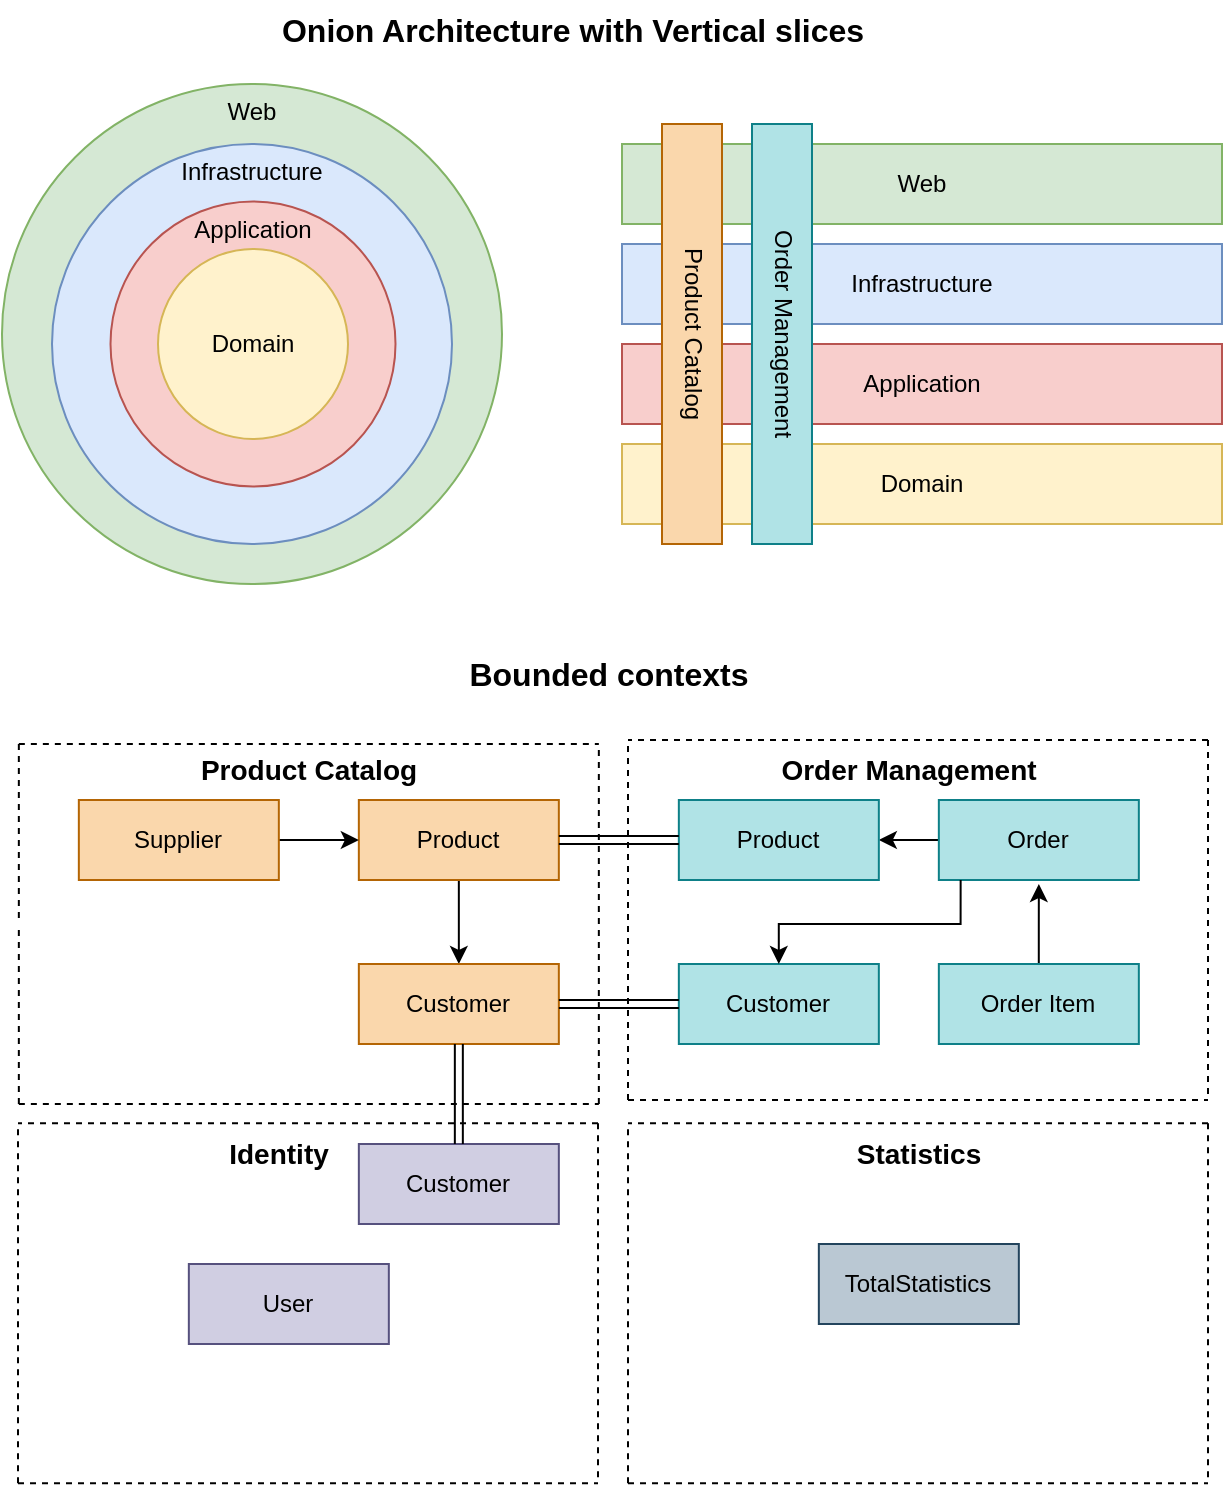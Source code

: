 <mxfile version="24.6.2" type="device">
  <diagram name="Page-1" id="ZrQ4E8rdgtlPwCTKwwUb">
    <mxGraphModel dx="1434" dy="795" grid="1" gridSize="10" guides="1" tooltips="1" connect="1" arrows="1" fold="1" page="1" pageScale="1" pageWidth="850" pageHeight="1100" math="0" shadow="0">
      <root>
        <mxCell id="0" />
        <mxCell id="1" parent="0" />
        <mxCell id="8YKS98b0J3CMirZMJ1gD-73" value="" style="group" parent="1" vertex="1" connectable="0">
          <mxGeometry x="120" y="50" width="250" height="250" as="geometry" />
        </mxCell>
        <mxCell id="8YKS98b0J3CMirZMJ1gD-64" value="&lt;div&gt;&lt;span style=&quot;background-color: initial;&quot;&gt;&lt;font style=&quot;font-size: 12px;&quot;&gt;Web&lt;/font&gt;&lt;/span&gt;&lt;br&gt;&lt;/div&gt;" style="ellipse;whiteSpace=wrap;html=1;aspect=fixed;verticalAlign=top;fillColor=#d5e8d4;strokeColor=#82b366;" parent="8YKS98b0J3CMirZMJ1gD-73" vertex="1">
          <mxGeometry width="250" height="250" as="geometry" />
        </mxCell>
        <mxCell id="8YKS98b0J3CMirZMJ1gD-63" value="&lt;div&gt;&lt;span style=&quot;background-color: initial;&quot;&gt;&lt;font style=&quot;font-size: 12px;&quot;&gt;Infrastructure&lt;/font&gt;&lt;/span&gt;&lt;br&gt;&lt;/div&gt;" style="ellipse;whiteSpace=wrap;html=1;aspect=fixed;verticalAlign=top;fillColor=#dae8fc;strokeColor=#6c8ebf;" parent="8YKS98b0J3CMirZMJ1gD-73" vertex="1">
          <mxGeometry x="25" y="30" width="200" height="200" as="geometry" />
        </mxCell>
        <mxCell id="8YKS98b0J3CMirZMJ1gD-62" value="&lt;div&gt;&lt;span style=&quot;background-color: initial;&quot;&gt;&lt;font style=&quot;font-size: 12px;&quot;&gt;Application&lt;/font&gt;&lt;/span&gt;&lt;br&gt;&lt;/div&gt;" style="ellipse;whiteSpace=wrap;html=1;aspect=fixed;verticalAlign=top;fillColor=#f8cecc;strokeColor=#b85450;" parent="8YKS98b0J3CMirZMJ1gD-73" vertex="1">
          <mxGeometry x="54.25" y="58.75" width="142.5" height="142.5" as="geometry" />
        </mxCell>
        <mxCell id="8YKS98b0J3CMirZMJ1gD-61" value="&lt;font style=&quot;font-size: 12px;&quot;&gt;Domain&lt;/font&gt;" style="ellipse;whiteSpace=wrap;html=1;aspect=fixed;fillColor=#fff2cc;strokeColor=#d6b656;" parent="8YKS98b0J3CMirZMJ1gD-73" vertex="1">
          <mxGeometry x="78" y="82.5" width="95" height="95" as="geometry" />
        </mxCell>
        <mxCell id="8YKS98b0J3CMirZMJ1gD-74" value="" style="group" parent="1" vertex="1" connectable="0">
          <mxGeometry x="430" y="60" width="300" height="220" as="geometry" />
        </mxCell>
        <mxCell id="8YKS98b0J3CMirZMJ1gD-65" value="Web" style="rounded=0;whiteSpace=wrap;html=1;fillColor=#d5e8d4;strokeColor=#82b366;" parent="8YKS98b0J3CMirZMJ1gD-74" vertex="1">
          <mxGeometry y="20" width="300" height="40" as="geometry" />
        </mxCell>
        <mxCell id="8YKS98b0J3CMirZMJ1gD-66" value="Infrastructure" style="rounded=0;whiteSpace=wrap;html=1;fillColor=#dae8fc;strokeColor=#6c8ebf;" parent="8YKS98b0J3CMirZMJ1gD-74" vertex="1">
          <mxGeometry y="70" width="300" height="40" as="geometry" />
        </mxCell>
        <mxCell id="8YKS98b0J3CMirZMJ1gD-67" value="Application" style="rounded=0;whiteSpace=wrap;html=1;fillColor=#f8cecc;strokeColor=#b85450;" parent="8YKS98b0J3CMirZMJ1gD-74" vertex="1">
          <mxGeometry y="120" width="300" height="40" as="geometry" />
        </mxCell>
        <mxCell id="8YKS98b0J3CMirZMJ1gD-68" value="Domain" style="rounded=0;whiteSpace=wrap;html=1;fillColor=#fff2cc;strokeColor=#d6b656;" parent="8YKS98b0J3CMirZMJ1gD-74" vertex="1">
          <mxGeometry y="170" width="300" height="40" as="geometry" />
        </mxCell>
        <mxCell id="8YKS98b0J3CMirZMJ1gD-69" value="Product Catalog" style="rounded=0;whiteSpace=wrap;html=1;textDirection=vertical-lr;fillColor=#fad7ac;strokeColor=#b46504;" parent="8YKS98b0J3CMirZMJ1gD-74" vertex="1">
          <mxGeometry x="20" y="10" width="30" height="210" as="geometry" />
        </mxCell>
        <mxCell id="8YKS98b0J3CMirZMJ1gD-71" value="Order Management" style="rounded=0;whiteSpace=wrap;html=1;textDirection=vertical-lr;fillColor=#b0e3e6;strokeColor=#0e8088;" parent="8YKS98b0J3CMirZMJ1gD-74" vertex="1">
          <mxGeometry x="65" y="10" width="30" height="210" as="geometry" />
        </mxCell>
        <mxCell id="8YKS98b0J3CMirZMJ1gD-75" value="" style="group" parent="1" vertex="1" connectable="0">
          <mxGeometry x="128.0" y="330" width="595" height="419.58" as="geometry" />
        </mxCell>
        <mxCell id="8YKS98b0J3CMirZMJ1gD-54" style="edgeStyle=orthogonalEdgeStyle;rounded=0;orthogonalLoop=1;jettySize=auto;html=1;entryX=0.5;entryY=0;entryDx=0;entryDy=0;" parent="8YKS98b0J3CMirZMJ1gD-75" source="8YKS98b0J3CMirZMJ1gD-1" target="8YKS98b0J3CMirZMJ1gD-12" edge="1">
          <mxGeometry relative="1" as="geometry" />
        </mxCell>
        <mxCell id="8YKS98b0J3CMirZMJ1gD-1" value="Product" style="rounded=0;whiteSpace=wrap;html=1;verticalAlign=middle;fillColor=#fad7ac;strokeColor=#b46504;" parent="8YKS98b0J3CMirZMJ1gD-75" vertex="1">
          <mxGeometry x="170.42" y="78" width="100" height="40" as="geometry" />
        </mxCell>
        <mxCell id="8YKS98b0J3CMirZMJ1gD-53" style="edgeStyle=orthogonalEdgeStyle;rounded=0;orthogonalLoop=1;jettySize=auto;html=1;entryX=0;entryY=0.5;entryDx=0;entryDy=0;" parent="8YKS98b0J3CMirZMJ1gD-75" source="8YKS98b0J3CMirZMJ1gD-9" target="8YKS98b0J3CMirZMJ1gD-1" edge="1">
          <mxGeometry relative="1" as="geometry" />
        </mxCell>
        <mxCell id="8YKS98b0J3CMirZMJ1gD-9" value="Supplier" style="rounded=0;whiteSpace=wrap;html=1;verticalAlign=middle;fillColor=#fad7ac;strokeColor=#b46504;" parent="8YKS98b0J3CMirZMJ1gD-75" vertex="1">
          <mxGeometry x="30.42" y="78" width="100" height="40" as="geometry" />
        </mxCell>
        <mxCell id="8YKS98b0J3CMirZMJ1gD-56" style="edgeStyle=orthogonalEdgeStyle;rounded=0;orthogonalLoop=1;jettySize=auto;html=1;" parent="8YKS98b0J3CMirZMJ1gD-75" source="8YKS98b0J3CMirZMJ1gD-10" edge="1">
          <mxGeometry relative="1" as="geometry">
            <mxPoint x="510.42" y="120" as="targetPoint" />
          </mxGeometry>
        </mxCell>
        <mxCell id="8YKS98b0J3CMirZMJ1gD-10" value="Order Item" style="rounded=0;whiteSpace=wrap;html=1;verticalAlign=middle;fillColor=#b0e3e6;strokeColor=#0e8088;" parent="8YKS98b0J3CMirZMJ1gD-75" vertex="1">
          <mxGeometry x="460.42" y="160" width="100" height="40" as="geometry" />
        </mxCell>
        <mxCell id="8YKS98b0J3CMirZMJ1gD-55" style="edgeStyle=orthogonalEdgeStyle;rounded=0;orthogonalLoop=1;jettySize=auto;html=1;entryX=1;entryY=0.5;entryDx=0;entryDy=0;" parent="8YKS98b0J3CMirZMJ1gD-75" source="8YKS98b0J3CMirZMJ1gD-11" target="8YKS98b0J3CMirZMJ1gD-50" edge="1">
          <mxGeometry relative="1" as="geometry" />
        </mxCell>
        <mxCell id="8YKS98b0J3CMirZMJ1gD-11" value="Order" style="rounded=0;whiteSpace=wrap;html=1;verticalAlign=middle;fillColor=#b0e3e6;strokeColor=#0e8088;" parent="8YKS98b0J3CMirZMJ1gD-75" vertex="1">
          <mxGeometry x="460.42" y="78" width="100" height="40" as="geometry" />
        </mxCell>
        <mxCell id="8YKS98b0J3CMirZMJ1gD-12" value="Customer" style="rounded=0;whiteSpace=wrap;html=1;verticalAlign=middle;fillColor=#fad7ac;strokeColor=#b46504;" parent="8YKS98b0J3CMirZMJ1gD-75" vertex="1">
          <mxGeometry x="170.42" y="160" width="100" height="40" as="geometry" />
        </mxCell>
        <mxCell id="8YKS98b0J3CMirZMJ1gD-14" value="TotalStatistics" style="rounded=0;whiteSpace=wrap;html=1;verticalAlign=middle;fillColor=#bac8d3;strokeColor=#23445d;" parent="8YKS98b0J3CMirZMJ1gD-75" vertex="1">
          <mxGeometry x="400.42" y="300" width="100" height="40" as="geometry" />
        </mxCell>
        <mxCell id="8YKS98b0J3CMirZMJ1gD-15" value="" style="endArrow=none;dashed=1;html=1;rounded=0;" parent="8YKS98b0J3CMirZMJ1gD-75" edge="1">
          <mxGeometry width="50" height="50" relative="1" as="geometry">
            <mxPoint x="0.42" y="50" as="sourcePoint" />
            <mxPoint x="290.42" y="50" as="targetPoint" />
          </mxGeometry>
        </mxCell>
        <mxCell id="8YKS98b0J3CMirZMJ1gD-17" value="" style="endArrow=none;dashed=1;html=1;rounded=0;" parent="8YKS98b0J3CMirZMJ1gD-75" edge="1">
          <mxGeometry width="50" height="50" relative="1" as="geometry">
            <mxPoint x="0.42" y="50" as="sourcePoint" />
            <mxPoint x="0.42" y="140" as="targetPoint" />
          </mxGeometry>
        </mxCell>
        <mxCell id="8YKS98b0J3CMirZMJ1gD-18" value="" style="endArrow=none;dashed=1;html=1;rounded=0;" parent="8YKS98b0J3CMirZMJ1gD-75" edge="1">
          <mxGeometry width="50" height="50" relative="1" as="geometry">
            <mxPoint x="0.42" y="230" as="sourcePoint" />
            <mxPoint x="290.42" y="230" as="targetPoint" />
          </mxGeometry>
        </mxCell>
        <mxCell id="8YKS98b0J3CMirZMJ1gD-20" value="" style="endArrow=none;dashed=1;html=1;rounded=0;" parent="8YKS98b0J3CMirZMJ1gD-75" edge="1">
          <mxGeometry width="50" height="50" relative="1" as="geometry">
            <mxPoint x="290.42" y="140" as="sourcePoint" />
            <mxPoint x="290.42" y="50" as="targetPoint" />
          </mxGeometry>
        </mxCell>
        <mxCell id="8YKS98b0J3CMirZMJ1gD-21" value="Product Catalog" style="text;html=1;align=center;verticalAlign=middle;resizable=0;points=[];autosize=1;strokeColor=none;fillColor=none;fontSize=14;fontStyle=1" parent="8YKS98b0J3CMirZMJ1gD-75" vertex="1">
          <mxGeometry x="85.42" y="48" width="120" height="30" as="geometry" />
        </mxCell>
        <mxCell id="8YKS98b0J3CMirZMJ1gD-22" value="" style="endArrow=none;dashed=1;html=1;rounded=0;" parent="8YKS98b0J3CMirZMJ1gD-75" edge="1">
          <mxGeometry width="50" height="50" relative="1" as="geometry">
            <mxPoint x="290.42" y="230" as="sourcePoint" />
            <mxPoint x="290.42" y="140" as="targetPoint" />
          </mxGeometry>
        </mxCell>
        <mxCell id="8YKS98b0J3CMirZMJ1gD-23" value="" style="endArrow=none;dashed=1;html=1;rounded=0;" parent="8YKS98b0J3CMirZMJ1gD-75" edge="1">
          <mxGeometry width="50" height="50" relative="1" as="geometry">
            <mxPoint x="0.42" y="230" as="sourcePoint" />
            <mxPoint x="0.42" y="140" as="targetPoint" />
          </mxGeometry>
        </mxCell>
        <mxCell id="8YKS98b0J3CMirZMJ1gD-24" value="Customer" style="rounded=0;whiteSpace=wrap;html=1;verticalAlign=middle;fillColor=#b0e3e6;strokeColor=#0e8088;" parent="8YKS98b0J3CMirZMJ1gD-75" vertex="1">
          <mxGeometry x="330.42" y="160" width="100" height="40" as="geometry" />
        </mxCell>
        <mxCell id="8YKS98b0J3CMirZMJ1gD-25" value="" style="endArrow=none;dashed=1;html=1;rounded=0;" parent="8YKS98b0J3CMirZMJ1gD-75" edge="1">
          <mxGeometry width="50" height="50" relative="1" as="geometry">
            <mxPoint x="305" y="228" as="sourcePoint" />
            <mxPoint x="595" y="228" as="targetPoint" />
          </mxGeometry>
        </mxCell>
        <mxCell id="8YKS98b0J3CMirZMJ1gD-26" value="" style="endArrow=none;dashed=1;html=1;rounded=0;" parent="8YKS98b0J3CMirZMJ1gD-75" edge="1">
          <mxGeometry width="50" height="50" relative="1" as="geometry">
            <mxPoint x="305" y="228" as="sourcePoint" />
            <mxPoint x="305" y="48" as="targetPoint" />
          </mxGeometry>
        </mxCell>
        <mxCell id="8YKS98b0J3CMirZMJ1gD-27" value="" style="endArrow=none;dashed=1;html=1;rounded=0;" parent="8YKS98b0J3CMirZMJ1gD-75" edge="1">
          <mxGeometry width="50" height="50" relative="1" as="geometry">
            <mxPoint x="595" y="48" as="sourcePoint" />
            <mxPoint x="305" y="48" as="targetPoint" />
          </mxGeometry>
        </mxCell>
        <mxCell id="8YKS98b0J3CMirZMJ1gD-28" value="" style="endArrow=none;dashed=1;html=1;rounded=0;" parent="8YKS98b0J3CMirZMJ1gD-75" edge="1">
          <mxGeometry width="50" height="50" relative="1" as="geometry">
            <mxPoint x="595" y="48" as="sourcePoint" />
            <mxPoint x="595" y="228" as="targetPoint" />
          </mxGeometry>
        </mxCell>
        <mxCell id="8YKS98b0J3CMirZMJ1gD-29" value="Customer" style="rounded=0;whiteSpace=wrap;html=1;verticalAlign=middle;fillColor=#d0cee2;strokeColor=#56517e;" parent="8YKS98b0J3CMirZMJ1gD-75" vertex="1">
          <mxGeometry x="170.42" y="250" width="100" height="40" as="geometry" />
        </mxCell>
        <mxCell id="8YKS98b0J3CMirZMJ1gD-30" value="" style="shape=link;html=1;rounded=0;entryX=0;entryY=0.5;entryDx=0;entryDy=0;exitX=1;exitY=0.5;exitDx=0;exitDy=0;" parent="8YKS98b0J3CMirZMJ1gD-75" source="8YKS98b0J3CMirZMJ1gD-12" target="8YKS98b0J3CMirZMJ1gD-24" edge="1">
          <mxGeometry width="100" relative="1" as="geometry">
            <mxPoint x="260.42" y="220" as="sourcePoint" />
            <mxPoint x="360.42" y="220" as="targetPoint" />
          </mxGeometry>
        </mxCell>
        <mxCell id="8YKS98b0J3CMirZMJ1gD-31" value="" style="shape=link;html=1;rounded=0;entryX=0.5;entryY=0;entryDx=0;entryDy=0;exitX=0.5;exitY=1;exitDx=0;exitDy=0;" parent="8YKS98b0J3CMirZMJ1gD-75" source="8YKS98b0J3CMirZMJ1gD-12" target="8YKS98b0J3CMirZMJ1gD-29" edge="1">
          <mxGeometry width="100" relative="1" as="geometry">
            <mxPoint x="280.42" y="190" as="sourcePoint" />
            <mxPoint x="340.42" y="190" as="targetPoint" />
          </mxGeometry>
        </mxCell>
        <mxCell id="8YKS98b0J3CMirZMJ1gD-32" value="" style="endArrow=none;dashed=1;html=1;rounded=0;" parent="8YKS98b0J3CMirZMJ1gD-75" edge="1">
          <mxGeometry width="50" height="50" relative="1" as="geometry">
            <mxPoint y="419.58" as="sourcePoint" />
            <mxPoint x="290" y="419.58" as="targetPoint" />
          </mxGeometry>
        </mxCell>
        <mxCell id="8YKS98b0J3CMirZMJ1gD-33" value="" style="endArrow=none;dashed=1;html=1;rounded=0;" parent="8YKS98b0J3CMirZMJ1gD-75" edge="1">
          <mxGeometry width="50" height="50" relative="1" as="geometry">
            <mxPoint y="419.58" as="sourcePoint" />
            <mxPoint y="239.58" as="targetPoint" />
          </mxGeometry>
        </mxCell>
        <mxCell id="8YKS98b0J3CMirZMJ1gD-34" value="" style="endArrow=none;dashed=1;html=1;rounded=0;" parent="8YKS98b0J3CMirZMJ1gD-75" edge="1">
          <mxGeometry width="50" height="50" relative="1" as="geometry">
            <mxPoint x="290" y="239.58" as="sourcePoint" />
            <mxPoint y="239.58" as="targetPoint" />
          </mxGeometry>
        </mxCell>
        <mxCell id="8YKS98b0J3CMirZMJ1gD-35" value="" style="endArrow=none;dashed=1;html=1;rounded=0;" parent="8YKS98b0J3CMirZMJ1gD-75" edge="1">
          <mxGeometry width="50" height="50" relative="1" as="geometry">
            <mxPoint x="290" y="239.58" as="sourcePoint" />
            <mxPoint x="290" y="419.58" as="targetPoint" />
          </mxGeometry>
        </mxCell>
        <mxCell id="8YKS98b0J3CMirZMJ1gD-36" value="" style="endArrow=none;dashed=1;html=1;rounded=0;" parent="8YKS98b0J3CMirZMJ1gD-75" edge="1">
          <mxGeometry width="50" height="50" relative="1" as="geometry">
            <mxPoint x="305" y="419.58" as="sourcePoint" />
            <mxPoint x="595" y="419.58" as="targetPoint" />
          </mxGeometry>
        </mxCell>
        <mxCell id="8YKS98b0J3CMirZMJ1gD-37" value="" style="endArrow=none;dashed=1;html=1;rounded=0;" parent="8YKS98b0J3CMirZMJ1gD-75" edge="1">
          <mxGeometry width="50" height="50" relative="1" as="geometry">
            <mxPoint x="305" y="419.58" as="sourcePoint" />
            <mxPoint x="305" y="239.58" as="targetPoint" />
          </mxGeometry>
        </mxCell>
        <mxCell id="8YKS98b0J3CMirZMJ1gD-38" value="" style="endArrow=none;dashed=1;html=1;rounded=0;" parent="8YKS98b0J3CMirZMJ1gD-75" edge="1">
          <mxGeometry width="50" height="50" relative="1" as="geometry">
            <mxPoint x="595" y="239.58" as="sourcePoint" />
            <mxPoint x="305" y="239.58" as="targetPoint" />
          </mxGeometry>
        </mxCell>
        <mxCell id="8YKS98b0J3CMirZMJ1gD-39" value="" style="endArrow=none;dashed=1;html=1;rounded=0;" parent="8YKS98b0J3CMirZMJ1gD-75" edge="1">
          <mxGeometry width="50" height="50" relative="1" as="geometry">
            <mxPoint x="595" y="239.58" as="sourcePoint" />
            <mxPoint x="595" y="419.58" as="targetPoint" />
          </mxGeometry>
        </mxCell>
        <mxCell id="8YKS98b0J3CMirZMJ1gD-44" value="Statistics" style="text;html=1;align=center;verticalAlign=middle;resizable=0;points=[];autosize=1;strokeColor=none;fillColor=none;fontStyle=1;fontSize=14;" parent="8YKS98b0J3CMirZMJ1gD-75" vertex="1">
          <mxGeometry x="410.42" y="240" width="80" height="30" as="geometry" />
        </mxCell>
        <mxCell id="8YKS98b0J3CMirZMJ1gD-47" value="Order Management" style="text;html=1;align=center;verticalAlign=middle;resizable=0;points=[];autosize=1;strokeColor=none;fillColor=none;fontStyle=1;fontSize=14;" parent="8YKS98b0J3CMirZMJ1gD-75" vertex="1">
          <mxGeometry x="375.42" y="48" width="140" height="30" as="geometry" />
        </mxCell>
        <mxCell id="8YKS98b0J3CMirZMJ1gD-48" value="Identity" style="text;html=1;align=center;verticalAlign=middle;resizable=0;points=[];autosize=1;strokeColor=none;fillColor=none;fontStyle=1;fontSize=14;" parent="8YKS98b0J3CMirZMJ1gD-75" vertex="1">
          <mxGeometry x="95.42" y="240" width="70" height="30" as="geometry" />
        </mxCell>
        <mxCell id="8YKS98b0J3CMirZMJ1gD-49" value="User" style="rounded=0;whiteSpace=wrap;html=1;verticalAlign=middle;fillColor=#d0cee2;strokeColor=#56517e;" parent="8YKS98b0J3CMirZMJ1gD-75" vertex="1">
          <mxGeometry x="85.42" y="310" width="100" height="40" as="geometry" />
        </mxCell>
        <mxCell id="8YKS98b0J3CMirZMJ1gD-50" value="Product" style="rounded=0;whiteSpace=wrap;html=1;verticalAlign=middle;fillColor=#b0e3e6;strokeColor=#0e8088;" parent="8YKS98b0J3CMirZMJ1gD-75" vertex="1">
          <mxGeometry x="330.42" y="78" width="100" height="40" as="geometry" />
        </mxCell>
        <mxCell id="8YKS98b0J3CMirZMJ1gD-51" value="" style="shape=link;html=1;rounded=0;entryX=0;entryY=0.5;entryDx=0;entryDy=0;exitX=1;exitY=0.5;exitDx=0;exitDy=0;" parent="8YKS98b0J3CMirZMJ1gD-75" source="8YKS98b0J3CMirZMJ1gD-1" target="8YKS98b0J3CMirZMJ1gD-50" edge="1">
          <mxGeometry width="100" relative="1" as="geometry">
            <mxPoint x="280.42" y="190" as="sourcePoint" />
            <mxPoint x="340.42" y="190" as="targetPoint" />
          </mxGeometry>
        </mxCell>
        <mxCell id="8YKS98b0J3CMirZMJ1gD-59" style="edgeStyle=orthogonalEdgeStyle;rounded=0;orthogonalLoop=1;jettySize=auto;html=1;exitX=0.109;exitY=1;exitDx=0;exitDy=0;exitPerimeter=0;" parent="8YKS98b0J3CMirZMJ1gD-75" source="8YKS98b0J3CMirZMJ1gD-11" target="8YKS98b0J3CMirZMJ1gD-24" edge="1">
          <mxGeometry relative="1" as="geometry">
            <mxPoint x="471.42" y="120" as="sourcePoint" />
            <mxPoint x="440.42" y="108" as="targetPoint" />
            <Array as="points">
              <mxPoint x="471.42" y="140" />
              <mxPoint x="380.42" y="140" />
            </Array>
          </mxGeometry>
        </mxCell>
        <mxCell id="8YKS98b0J3CMirZMJ1gD-60" value="Bounded contexts" style="text;html=1;align=center;verticalAlign=middle;resizable=0;points=[];autosize=1;strokeColor=none;fillColor=none;fontSize=16;fontStyle=1" parent="8YKS98b0J3CMirZMJ1gD-75" vertex="1">
          <mxGeometry x="220.42" width="150" height="30" as="geometry" />
        </mxCell>
        <mxCell id="8YKS98b0J3CMirZMJ1gD-76" value="Onion Architecture with Vertical slices" style="text;html=1;align=center;verticalAlign=middle;resizable=0;points=[];autosize=1;strokeColor=none;fillColor=none;fontSize=16;fontStyle=1" parent="1" vertex="1">
          <mxGeometry x="260" y="8" width="290" height="30" as="geometry" />
        </mxCell>
      </root>
    </mxGraphModel>
  </diagram>
</mxfile>
